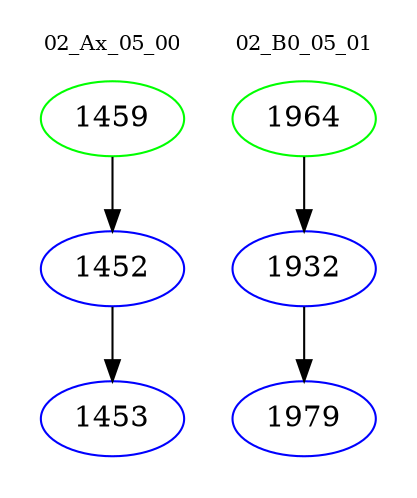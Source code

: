 digraph{
subgraph cluster_0 {
color = white
label = "02_Ax_05_00";
fontsize=10;
T0_1459 [label="1459", color="green"]
T0_1459 -> T0_1452 [color="black"]
T0_1452 [label="1452", color="blue"]
T0_1452 -> T0_1453 [color="black"]
T0_1453 [label="1453", color="blue"]
}
subgraph cluster_1 {
color = white
label = "02_B0_05_01";
fontsize=10;
T1_1964 [label="1964", color="green"]
T1_1964 -> T1_1932 [color="black"]
T1_1932 [label="1932", color="blue"]
T1_1932 -> T1_1979 [color="black"]
T1_1979 [label="1979", color="blue"]
}
}
